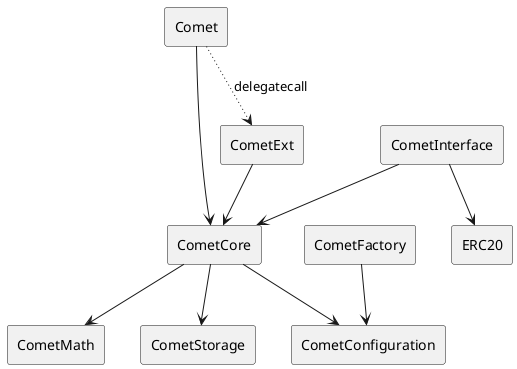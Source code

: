 @startuml
rectangle Comet
rectangle CometConfiguration
rectangle CometCore
rectangle CometExt
rectangle CometFactory
rectangle CometInterface
rectangle CometMath
rectangle CometStorage
rectangle ERC20

Comet --> CometCore
CometCore --> CometConfiguration
CometCore --> CometStorage
CometCore --> CometMath
CometExt --> CometCore
CometFactory --> CometConfiguration
CometInterface --> CometCore
CometInterface --> ERC20

Comet ~~> CometExt : delegatecall
@enduml